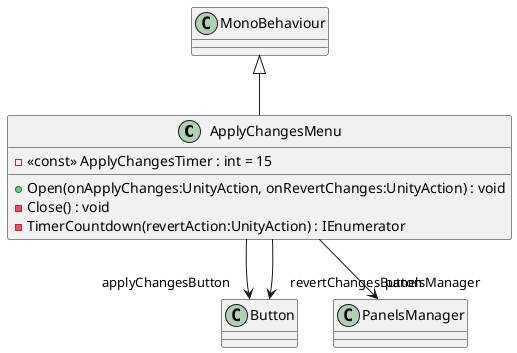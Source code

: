 @startuml
class ApplyChangesMenu {
    - <<const>> ApplyChangesTimer : int = 15
    + Open(onApplyChanges:UnityAction, onRevertChanges:UnityAction) : void
    - Close() : void
    - TimerCountdown(revertAction:UnityAction) : IEnumerator
}
MonoBehaviour <|-- ApplyChangesMenu
ApplyChangesMenu --> "applyChangesButton" Button
ApplyChangesMenu --> "revertChangesButton" Button
ApplyChangesMenu --> "panelsManager" PanelsManager
@enduml

